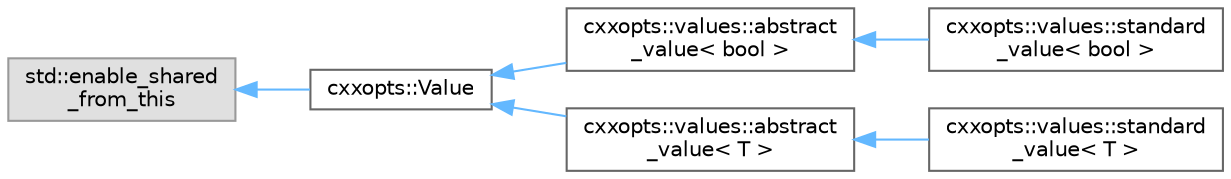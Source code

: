 digraph "Graphical Class Hierarchy"
{
 // LATEX_PDF_SIZE
  bgcolor="transparent";
  edge [fontname=Helvetica,fontsize=10,labelfontname=Helvetica,labelfontsize=10];
  node [fontname=Helvetica,fontsize=10,shape=box,height=0.2,width=0.4];
  rankdir="LR";
  Node0 [id="Node000000",label="std::enable_shared\l_from_this",height=0.2,width=0.4,color="grey60", fillcolor="#E0E0E0", style="filled",tooltip=" "];
  Node0 -> Node1 [id="edge89_Node000000_Node000001",dir="back",color="steelblue1",style="solid",tooltip=" "];
  Node1 [id="Node000001",label="cxxopts::Value",height=0.2,width=0.4,color="grey40", fillcolor="white", style="filled",URL="$classcxxopts_1_1_value.html",tooltip=" "];
  Node1 -> Node2 [id="edge90_Node000001_Node000002",dir="back",color="steelblue1",style="solid",tooltip=" "];
  Node2 [id="Node000002",label="cxxopts::values::abstract\l_value\< bool \>",height=0.2,width=0.4,color="grey40", fillcolor="white", style="filled",URL="$classcxxopts_1_1values_1_1abstract__value.html",tooltip=" "];
  Node2 -> Node3 [id="edge91_Node000002_Node000003",dir="back",color="steelblue1",style="solid",tooltip=" "];
  Node3 [id="Node000003",label="cxxopts::values::standard\l_value\< bool \>",height=0.2,width=0.4,color="grey40", fillcolor="white", style="filled",URL="$classcxxopts_1_1values_1_1standard__value_3_01bool_01_4.html",tooltip=" "];
  Node1 -> Node4 [id="edge92_Node000001_Node000004",dir="back",color="steelblue1",style="solid",tooltip=" "];
  Node4 [id="Node000004",label="cxxopts::values::abstract\l_value\< T \>",height=0.2,width=0.4,color="grey40", fillcolor="white", style="filled",URL="$classcxxopts_1_1values_1_1abstract__value.html",tooltip=" "];
  Node4 -> Node5 [id="edge93_Node000004_Node000005",dir="back",color="steelblue1",style="solid",tooltip=" "];
  Node5 [id="Node000005",label="cxxopts::values::standard\l_value\< T \>",height=0.2,width=0.4,color="grey40", fillcolor="white", style="filled",URL="$classcxxopts_1_1values_1_1standard__value.html",tooltip=" "];
}
